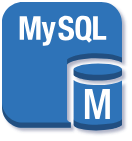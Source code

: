 <mxfile type="MultiCloud">
	<diagram id="diagram_1" name="AWS components">
		<mxGraphModel dx="1015" dy="661" grid="1" gridSize="10" guides="1" tooltips="1" connect="1" arrows="1" fold="1" page="1" pageScale="1" pageWidth="850" pageHeight="1100" math="0" shadow="1">
			<root>
				<mxCell id="0"/>
				<mxCell id="1" parent="0"/>
				<mxCell id="vertex:mysql:mysql" value="" style="outlineConnect=0;dashed=0;verticalLabelPosition=bottom;verticalAlign=top;align=left;html=1;shape=mxgraph.aws3.mysql_db_instance;fillColor=#2E73B8;gradientColor=none;labelBackgroundColor=none;" parent="1" vertex="1">
					<mxGeometry width="60" height="64.5" as="geometry"/>
				</mxCell>
			</root>
		</mxGraphModel>
	</diagram>
</mxfile>